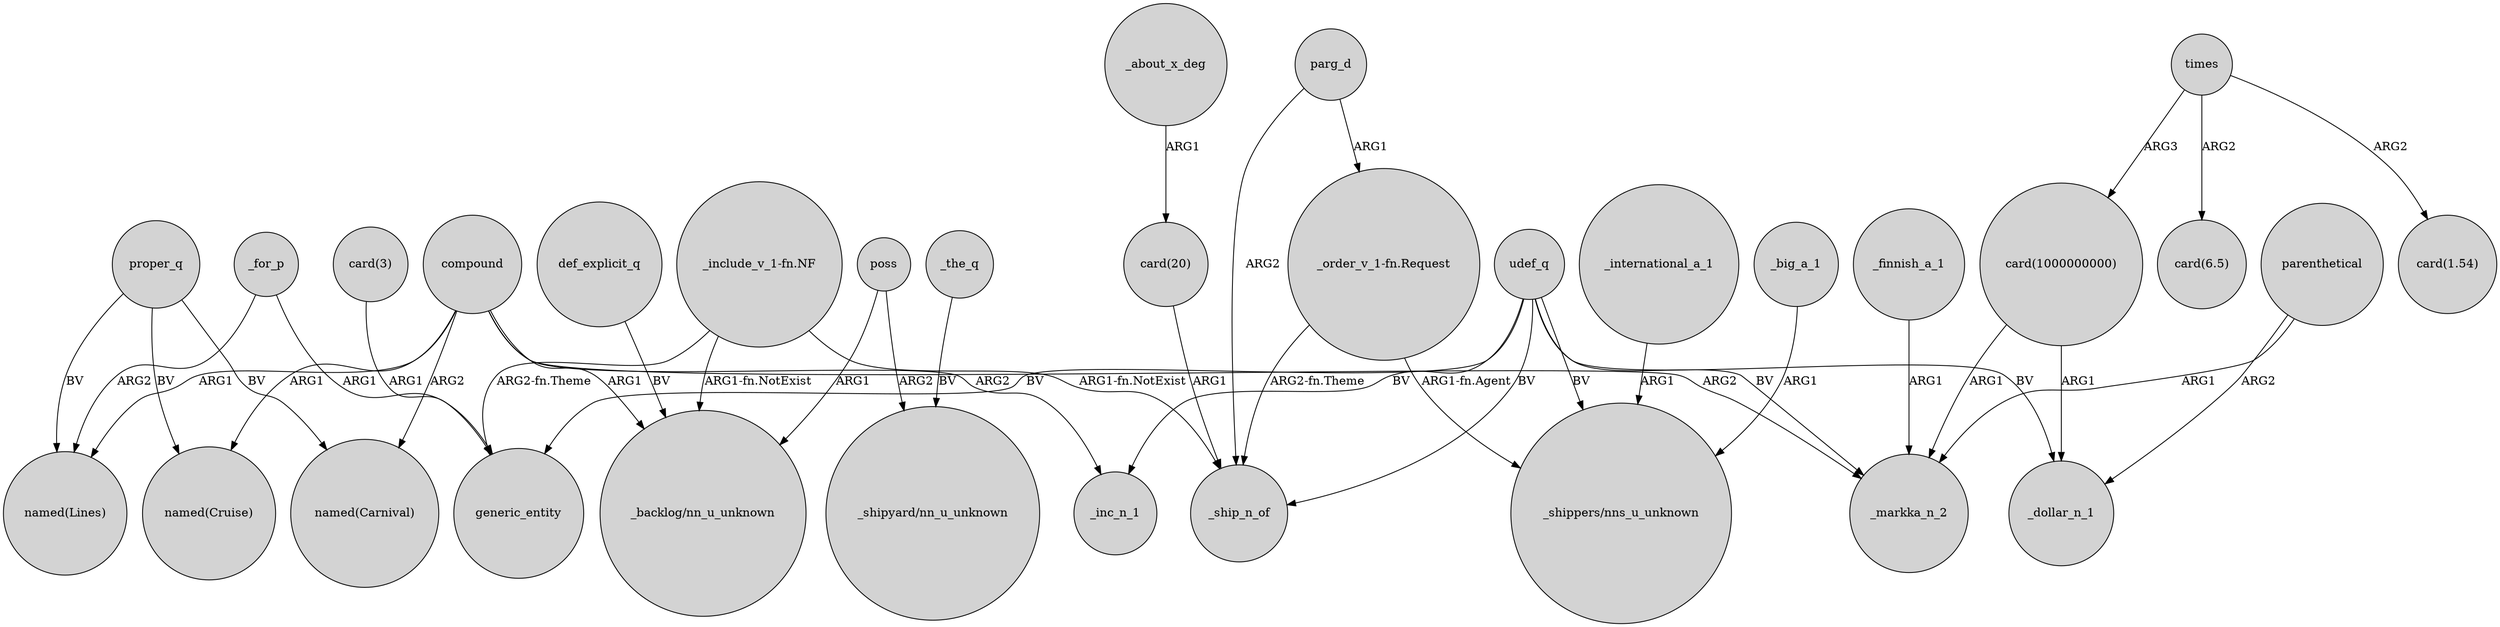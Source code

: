 digraph {
	node [shape=circle style=filled]
	proper_q -> "named(Lines)" [label=BV]
	compound -> "named(Cruise)" [label=ARG1]
	udef_q -> _inc_n_1 [label=BV]
	"_order_v_1-fn.Request" -> "_shippers/nns_u_unknown" [label="ARG1-fn.Agent"]
	udef_q -> generic_entity [label=BV]
	udef_q -> _ship_n_of [label=BV]
	_about_x_deg -> "card(20)" [label=ARG1]
	compound -> _markka_n_2 [label=ARG2]
	times -> "card(6.5)" [label=ARG2]
	compound -> "named(Carnival)" [label=ARG2]
	parg_d -> "_order_v_1-fn.Request" [label=ARG1]
	_for_p -> generic_entity [label=ARG1]
	_finnish_a_1 -> _markka_n_2 [label=ARG1]
	times -> "card(1000000000)" [label=ARG3]
	"card(1000000000)" -> _markka_n_2 [label=ARG1]
	"_include_v_1-fn.NF" -> "_backlog/nn_u_unknown" [label="ARG1-fn.NotExist"]
	parg_d -> _ship_n_of [label=ARG2]
	proper_q -> "named(Carnival)" [label=BV]
	udef_q -> _markka_n_2 [label=BV]
	_international_a_1 -> "_shippers/nns_u_unknown" [label=ARG1]
	compound -> "named(Lines)" [label=ARG1]
	poss -> "_backlog/nn_u_unknown" [label=ARG1]
	compound -> "_backlog/nn_u_unknown" [label=ARG1]
	_big_a_1 -> "_shippers/nns_u_unknown" [label=ARG1]
	udef_q -> "_shippers/nns_u_unknown" [label=BV]
	def_explicit_q -> "_backlog/nn_u_unknown" [label=BV]
	_the_q -> "_shipyard/nn_u_unknown" [label=BV]
	_for_p -> "named(Lines)" [label=ARG2]
	"_order_v_1-fn.Request" -> _ship_n_of [label="ARG2-fn.Theme"]
	"card(1000000000)" -> _dollar_n_1 [label=ARG1]
	poss -> "_shipyard/nn_u_unknown" [label=ARG2]
	"_include_v_1-fn.NF" -> generic_entity [label="ARG2-fn.Theme"]
	"_include_v_1-fn.NF" -> _ship_n_of [label="ARG1-fn.NotExist"]
	"card(20)" -> _ship_n_of [label=ARG1]
	proper_q -> "named(Cruise)" [label=BV]
	parenthetical -> _dollar_n_1 [label=ARG2]
	compound -> _inc_n_1 [label=ARG2]
	parenthetical -> _markka_n_2 [label=ARG1]
	"card(3)" -> generic_entity [label=ARG1]
	udef_q -> _dollar_n_1 [label=BV]
	times -> "card(1.54)" [label=ARG2]
}
